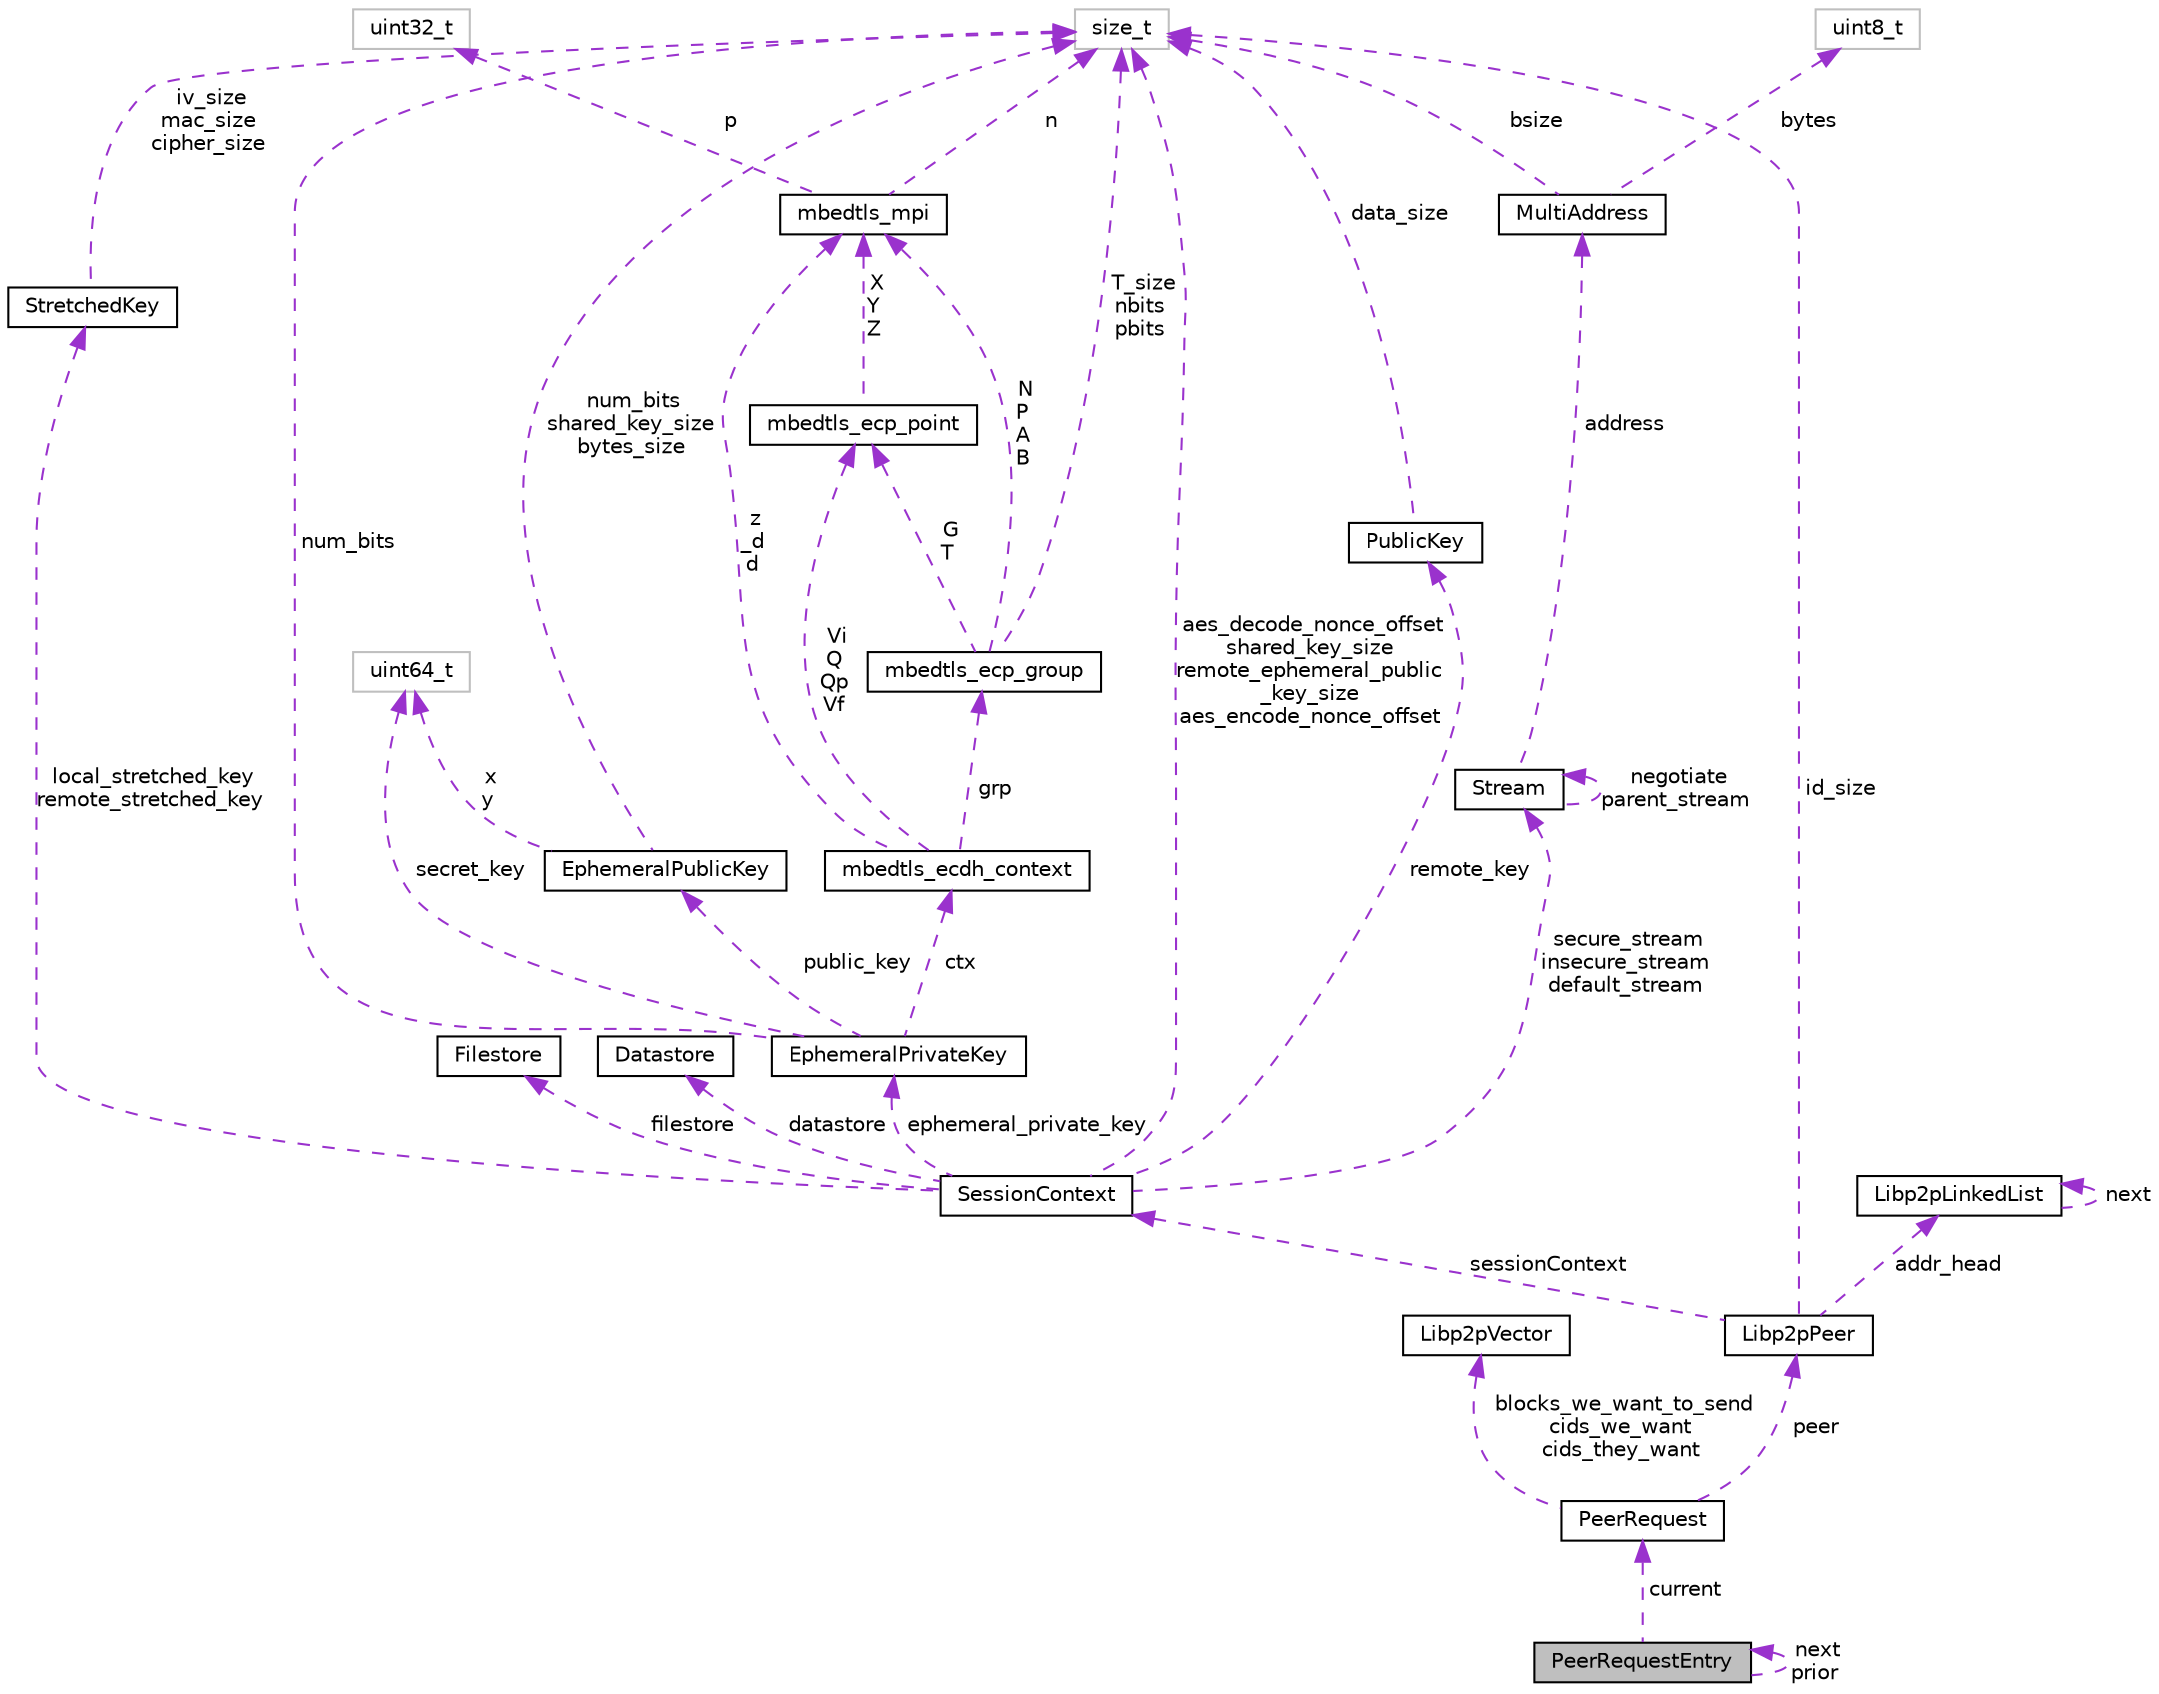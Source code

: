 digraph "PeerRequestEntry"
{
  edge [fontname="Helvetica",fontsize="10",labelfontname="Helvetica",labelfontsize="10"];
  node [fontname="Helvetica",fontsize="10",shape=record];
  Node1 [label="PeerRequestEntry",height=0.2,width=0.4,color="black", fillcolor="grey75", style="filled", fontcolor="black"];
  Node2 -> Node1 [dir="back",color="darkorchid3",fontsize="10",style="dashed",label=" current" ];
  Node2 [label="PeerRequest",height=0.2,width=0.4,color="black", fillcolor="white", style="filled",URL="$struct_peer_request.html"];
  Node3 -> Node2 [dir="back",color="darkorchid3",fontsize="10",style="dashed",label=" blocks_we_want_to_send\ncids_we_want\ncids_they_want" ];
  Node3 [label="Libp2pVector",height=0.2,width=0.4,color="black", fillcolor="white", style="filled",URL="$struct_libp2p_vector.html"];
  Node4 -> Node2 [dir="back",color="darkorchid3",fontsize="10",style="dashed",label=" peer" ];
  Node4 [label="Libp2pPeer",height=0.2,width=0.4,color="black", fillcolor="white", style="filled",URL="$struct_libp2p_peer.html"];
  Node5 -> Node4 [dir="back",color="darkorchid3",fontsize="10",style="dashed",label=" sessionContext" ];
  Node5 [label="SessionContext",height=0.2,width=0.4,color="black", fillcolor="white", style="filled",URL="$struct_session_context.html"];
  Node6 -> Node5 [dir="back",color="darkorchid3",fontsize="10",style="dashed",label=" ephemeral_private_key" ];
  Node6 [label="EphemeralPrivateKey",height=0.2,width=0.4,color="black", fillcolor="white", style="filled",URL="$struct_ephemeral_private_key.html"];
  Node7 -> Node6 [dir="back",color="darkorchid3",fontsize="10",style="dashed",label=" secret_key" ];
  Node7 [label="uint64_t",height=0.2,width=0.4,color="grey75", fillcolor="white", style="filled"];
  Node8 -> Node6 [dir="back",color="darkorchid3",fontsize="10",style="dashed",label=" public_key" ];
  Node8 [label="EphemeralPublicKey",height=0.2,width=0.4,color="black", fillcolor="white", style="filled",URL="$struct_ephemeral_public_key.html"];
  Node7 -> Node8 [dir="back",color="darkorchid3",fontsize="10",style="dashed",label=" x\ny" ];
  Node9 -> Node8 [dir="back",color="darkorchid3",fontsize="10",style="dashed",label=" num_bits\nshared_key_size\nbytes_size" ];
  Node9 [label="size_t",height=0.2,width=0.4,color="grey75", fillcolor="white", style="filled"];
  Node9 -> Node6 [dir="back",color="darkorchid3",fontsize="10",style="dashed",label=" num_bits" ];
  Node10 -> Node6 [dir="back",color="darkorchid3",fontsize="10",style="dashed",label=" ctx" ];
  Node10 [label="mbedtls_ecdh_context",height=0.2,width=0.4,color="black", fillcolor="white", style="filled",URL="$structmbedtls__ecdh__context.html",tooltip="ECDH context structure. "];
  Node11 -> Node10 [dir="back",color="darkorchid3",fontsize="10",style="dashed",label=" grp" ];
  Node11 [label="mbedtls_ecp_group",height=0.2,width=0.4,color="black", fillcolor="white", style="filled",URL="$structmbedtls__ecp__group.html",tooltip="ECP group structure. "];
  Node9 -> Node11 [dir="back",color="darkorchid3",fontsize="10",style="dashed",label=" T_size\nnbits\npbits" ];
  Node12 -> Node11 [dir="back",color="darkorchid3",fontsize="10",style="dashed",label=" G\nT" ];
  Node12 [label="mbedtls_ecp_point",height=0.2,width=0.4,color="black", fillcolor="white", style="filled",URL="$structmbedtls__ecp__point.html",tooltip="ECP point structure (jacobian coordinates) "];
  Node13 -> Node12 [dir="back",color="darkorchid3",fontsize="10",style="dashed",label=" X\nY\nZ" ];
  Node13 [label="mbedtls_mpi",height=0.2,width=0.4,color="black", fillcolor="white", style="filled",URL="$structmbedtls__mpi.html",tooltip="MPI structure. "];
  Node14 -> Node13 [dir="back",color="darkorchid3",fontsize="10",style="dashed",label=" p" ];
  Node14 [label="uint32_t",height=0.2,width=0.4,color="grey75", fillcolor="white", style="filled"];
  Node9 -> Node13 [dir="back",color="darkorchid3",fontsize="10",style="dashed",label=" n" ];
  Node13 -> Node11 [dir="back",color="darkorchid3",fontsize="10",style="dashed",label=" N\nP\nA\nB" ];
  Node12 -> Node10 [dir="back",color="darkorchid3",fontsize="10",style="dashed",label=" Vi\nQ\nQp\nVf" ];
  Node13 -> Node10 [dir="back",color="darkorchid3",fontsize="10",style="dashed",label=" z\n_d\nd" ];
  Node15 -> Node5 [dir="back",color="darkorchid3",fontsize="10",style="dashed",label=" local_stretched_key\nremote_stretched_key" ];
  Node15 [label="StretchedKey",height=0.2,width=0.4,color="black", fillcolor="white", style="filled",URL="$struct_stretched_key.html"];
  Node9 -> Node15 [dir="back",color="darkorchid3",fontsize="10",style="dashed",label=" iv_size\nmac_size\ncipher_size" ];
  Node16 -> Node5 [dir="back",color="darkorchid3",fontsize="10",style="dashed",label=" remote_key" ];
  Node16 [label="PublicKey",height=0.2,width=0.4,color="black", fillcolor="white", style="filled",URL="$struct_public_key.html"];
  Node9 -> Node16 [dir="back",color="darkorchid3",fontsize="10",style="dashed",label=" data_size" ];
  Node17 -> Node5 [dir="back",color="darkorchid3",fontsize="10",style="dashed",label=" filestore" ];
  Node17 [label="Filestore",height=0.2,width=0.4,color="black", fillcolor="white", style="filled",URL="$struct_filestore.html"];
  Node9 -> Node5 [dir="back",color="darkorchid3",fontsize="10",style="dashed",label=" aes_decode_nonce_offset\nshared_key_size\nremote_ephemeral_public\l_key_size\naes_encode_nonce_offset" ];
  Node18 -> Node5 [dir="back",color="darkorchid3",fontsize="10",style="dashed",label=" datastore" ];
  Node18 [label="Datastore",height=0.2,width=0.4,color="black", fillcolor="white", style="filled",URL="$struct_datastore.html"];
  Node19 -> Node5 [dir="back",color="darkorchid3",fontsize="10",style="dashed",label=" secure_stream\ninsecure_stream\ndefault_stream" ];
  Node19 [label="Stream",height=0.2,width=0.4,color="black", fillcolor="white", style="filled",URL="$struct_stream.html"];
  Node20 -> Node19 [dir="back",color="darkorchid3",fontsize="10",style="dashed",label=" address" ];
  Node20 [label="MultiAddress",height=0.2,width=0.4,color="black", fillcolor="white", style="filled",URL="$struct_multi_address.html"];
  Node21 -> Node20 [dir="back",color="darkorchid3",fontsize="10",style="dashed",label=" bytes" ];
  Node21 [label="uint8_t",height=0.2,width=0.4,color="grey75", fillcolor="white", style="filled"];
  Node9 -> Node20 [dir="back",color="darkorchid3",fontsize="10",style="dashed",label=" bsize" ];
  Node19 -> Node19 [dir="back",color="darkorchid3",fontsize="10",style="dashed",label=" negotiate\nparent_stream" ];
  Node22 -> Node4 [dir="back",color="darkorchid3",fontsize="10",style="dashed",label=" addr_head" ];
  Node22 [label="Libp2pLinkedList",height=0.2,width=0.4,color="black", fillcolor="white", style="filled",URL="$struct_libp2p_linked_list.html"];
  Node22 -> Node22 [dir="back",color="darkorchid3",fontsize="10",style="dashed",label=" next" ];
  Node9 -> Node4 [dir="back",color="darkorchid3",fontsize="10",style="dashed",label=" id_size" ];
  Node1 -> Node1 [dir="back",color="darkorchid3",fontsize="10",style="dashed",label=" next\nprior" ];
}
